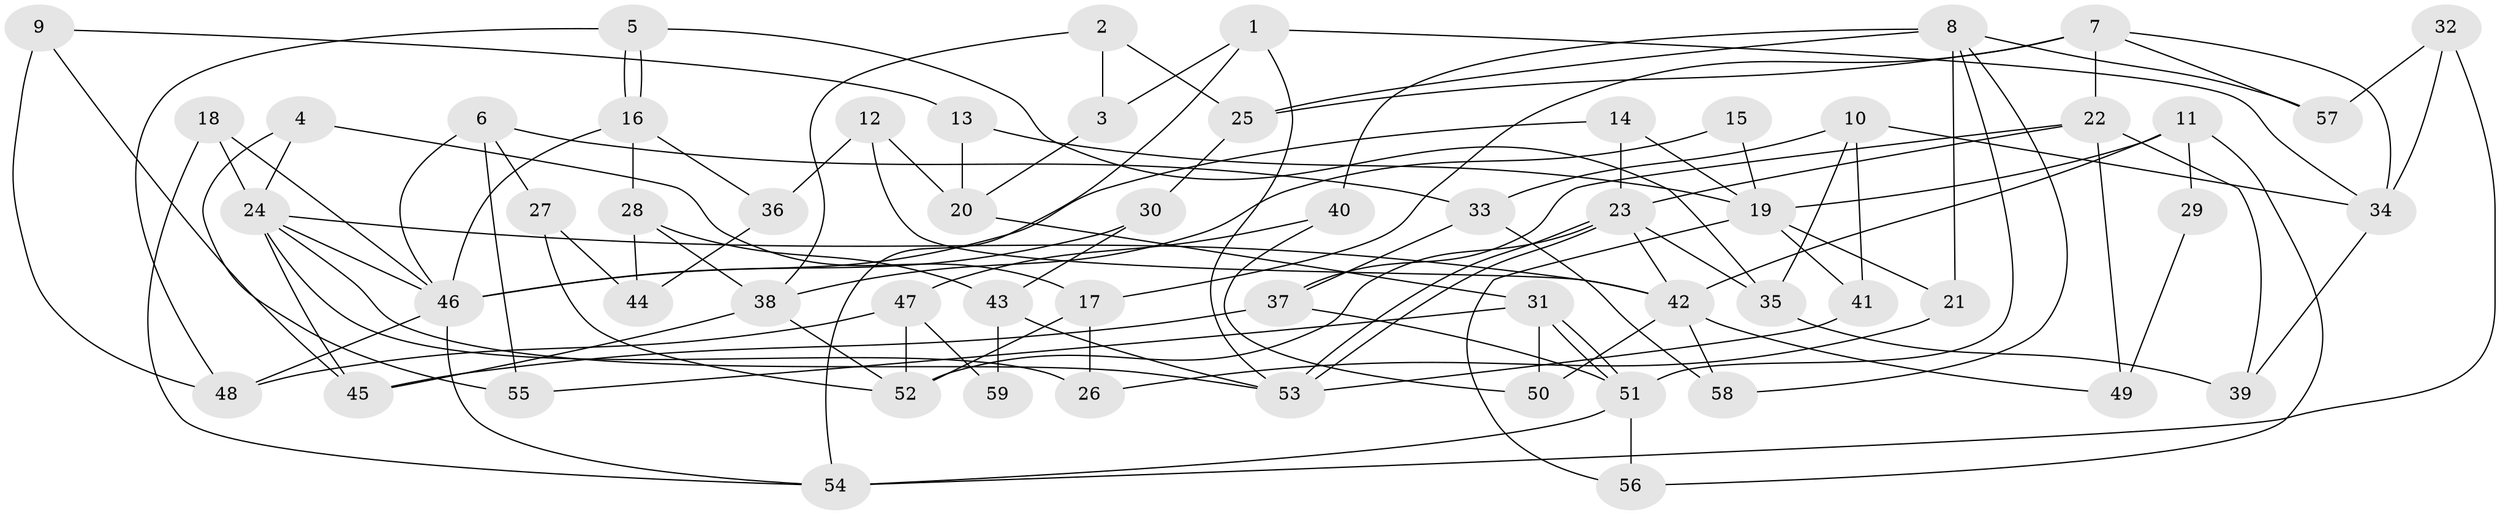 // Generated by graph-tools (version 1.1) at 2025/11/02/27/25 16:11:19]
// undirected, 59 vertices, 118 edges
graph export_dot {
graph [start="1"]
  node [color=gray90,style=filled];
  1;
  2;
  3;
  4;
  5;
  6;
  7;
  8;
  9;
  10;
  11;
  12;
  13;
  14;
  15;
  16;
  17;
  18;
  19;
  20;
  21;
  22;
  23;
  24;
  25;
  26;
  27;
  28;
  29;
  30;
  31;
  32;
  33;
  34;
  35;
  36;
  37;
  38;
  39;
  40;
  41;
  42;
  43;
  44;
  45;
  46;
  47;
  48;
  49;
  50;
  51;
  52;
  53;
  54;
  55;
  56;
  57;
  58;
  59;
  1 -- 34;
  1 -- 53;
  1 -- 3;
  1 -- 54;
  2 -- 25;
  2 -- 3;
  2 -- 38;
  3 -- 20;
  4 -- 24;
  4 -- 17;
  4 -- 55;
  5 -- 16;
  5 -- 16;
  5 -- 48;
  5 -- 35;
  6 -- 46;
  6 -- 33;
  6 -- 27;
  6 -- 55;
  7 -- 22;
  7 -- 34;
  7 -- 17;
  7 -- 25;
  7 -- 57;
  8 -- 51;
  8 -- 58;
  8 -- 21;
  8 -- 25;
  8 -- 40;
  8 -- 57;
  9 -- 48;
  9 -- 13;
  9 -- 45;
  10 -- 34;
  10 -- 35;
  10 -- 33;
  10 -- 41;
  11 -- 42;
  11 -- 19;
  11 -- 29;
  11 -- 56;
  12 -- 42;
  12 -- 36;
  12 -- 20;
  13 -- 19;
  13 -- 20;
  14 -- 19;
  14 -- 46;
  14 -- 23;
  15 -- 19;
  15 -- 38;
  16 -- 46;
  16 -- 28;
  16 -- 36;
  17 -- 52;
  17 -- 26;
  18 -- 24;
  18 -- 54;
  18 -- 46;
  19 -- 21;
  19 -- 41;
  19 -- 56;
  20 -- 31;
  21 -- 26;
  22 -- 23;
  22 -- 37;
  22 -- 39;
  22 -- 49;
  23 -- 53;
  23 -- 53;
  23 -- 35;
  23 -- 42;
  23 -- 52;
  24 -- 46;
  24 -- 53;
  24 -- 26;
  24 -- 42;
  24 -- 45;
  25 -- 30;
  27 -- 52;
  27 -- 44;
  28 -- 38;
  28 -- 43;
  28 -- 44;
  29 -- 49;
  30 -- 46;
  30 -- 43;
  31 -- 51;
  31 -- 51;
  31 -- 55;
  31 -- 50;
  32 -- 54;
  32 -- 57;
  32 -- 34;
  33 -- 37;
  33 -- 58;
  34 -- 39;
  35 -- 39;
  36 -- 44;
  37 -- 45;
  37 -- 51;
  38 -- 45;
  38 -- 52;
  40 -- 50;
  40 -- 47;
  41 -- 53;
  42 -- 49;
  42 -- 50;
  42 -- 58;
  43 -- 53;
  43 -- 59;
  46 -- 54;
  46 -- 48;
  47 -- 52;
  47 -- 48;
  47 -- 59;
  51 -- 56;
  51 -- 54;
}
